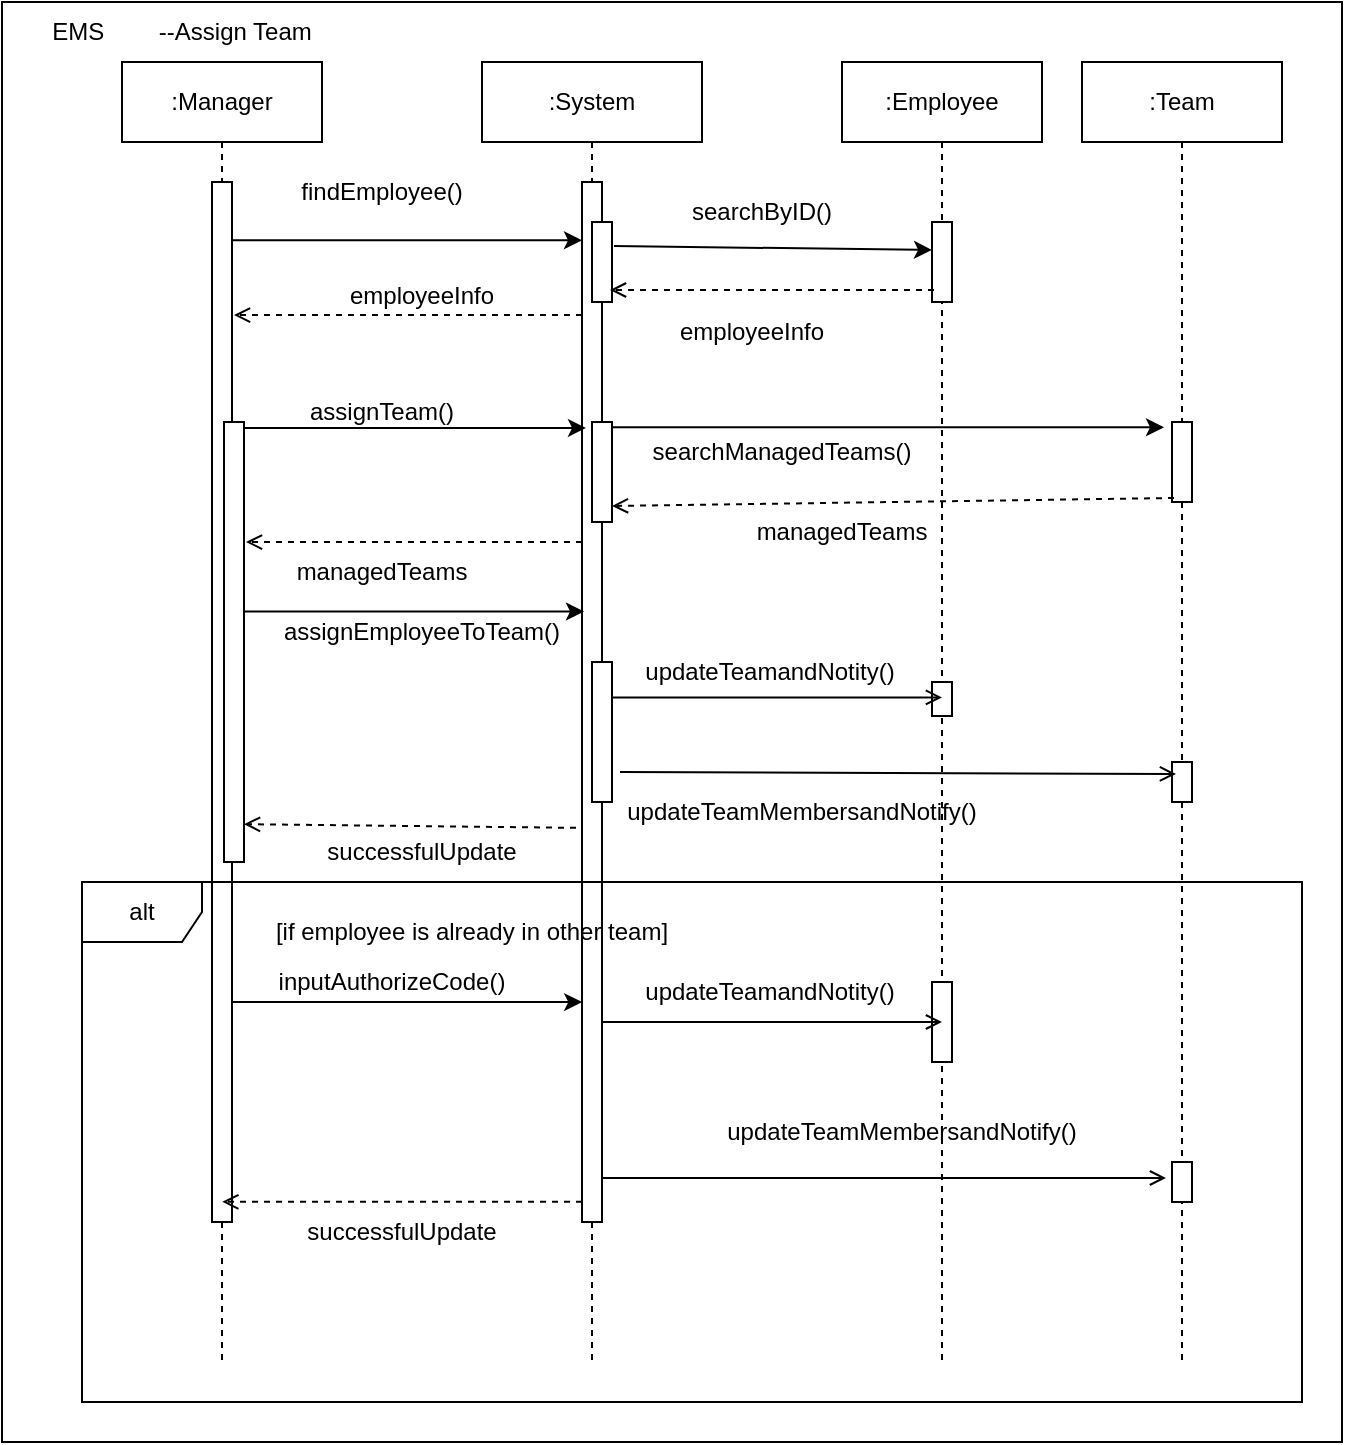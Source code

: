 <mxfile version="20.6.0" type="device"><diagram id="kgpKYQtTHZ0yAKxKKP6v" name="Page-1"><mxGraphModel dx="1422" dy="737" grid="1" gridSize="10" guides="1" tooltips="1" connect="1" arrows="1" fold="1" page="1" pageScale="1" pageWidth="850" pageHeight="1100" math="0" shadow="0"><root><mxCell id="0"/><mxCell id="1" parent="0"/><mxCell id="GNIPV4gWeDWY7IBdn3jq-2" value="" style="rounded=0;whiteSpace=wrap;html=1;" parent="1" vertex="1"><mxGeometry x="20" y="30" width="670" height="720" as="geometry"/></mxCell><mxCell id="GNIPV4gWeDWY7IBdn3jq-5" value=":Manager" style="shape=umlLifeline;perimeter=lifelinePerimeter;whiteSpace=wrap;html=1;container=1;collapsible=0;recursiveResize=0;outlineConnect=0;" parent="1" vertex="1"><mxGeometry x="80" y="60" width="100" height="650" as="geometry"/></mxCell><mxCell id="GNIPV4gWeDWY7IBdn3jq-22" value="" style="html=1;points=[];perimeter=orthogonalPerimeter;" parent="GNIPV4gWeDWY7IBdn3jq-5" vertex="1"><mxGeometry x="45" y="60" width="10" height="520" as="geometry"/></mxCell><mxCell id="GNIPV4gWeDWY7IBdn3jq-39" value="" style="html=1;points=[];perimeter=orthogonalPerimeter;" parent="GNIPV4gWeDWY7IBdn3jq-5" vertex="1"><mxGeometry x="51" y="180" width="10" height="220" as="geometry"/></mxCell><mxCell id="GNIPV4gWeDWY7IBdn3jq-6" value=":Team&lt;span style=&quot;caret-color: rgba(0, 0, 0, 0); color: rgba(0, 0, 0, 0); font-family: monospace; font-size: 0px; text-align: start;&quot;&gt;%3CmxGraphModel%3E%3Croot%3E%3CmxCell%20id%3D%220%22%2F%3E%3CmxCell%20id%3D%221%22%20parent%3D%220%22%2F%3E%3CmxCell%20id%3D%222%22%20value%3D%22%3AEmployee%22%20style%3D%22shape%3DumlLifeline%3Bperimeter%3DlifelinePerimeter%3BwhiteSpace%3Dwrap%3Bhtml%3D1%3Bcontainer%3D1%3Bcollapsible%3D0%3BrecursiveResize%3D0%3BoutlineConnect%3D0%3B%22%20vertex%3D%221%22%20parent%3D%221%22%3E%3CmxGeometry%20x%3D%2270%22%20y%3D%2260%22%20width%3D%22100%22%20height%3D%22300%22%20as%3D%22geometry%22%2F%3E%3C%2FmxCell%3E%3C%2Froot%3E%3C%2FmxGraphModel%3E&lt;/span&gt;" style="shape=umlLifeline;perimeter=lifelinePerimeter;whiteSpace=wrap;html=1;container=1;collapsible=0;recursiveResize=0;outlineConnect=0;" parent="1" vertex="1"><mxGeometry x="560" y="60" width="100" height="650" as="geometry"/></mxCell><mxCell id="GNIPV4gWeDWY7IBdn3jq-43" value="" style="html=1;points=[];perimeter=orthogonalPerimeter;" parent="GNIPV4gWeDWY7IBdn3jq-6" vertex="1"><mxGeometry x="45" y="180" width="10" height="40" as="geometry"/></mxCell><mxCell id="5nsLKQv0I0gIh-Yt6CsO-4" value="" style="html=1;points=[];perimeter=orthogonalPerimeter;" vertex="1" parent="GNIPV4gWeDWY7IBdn3jq-6"><mxGeometry x="45" y="350" width="10" height="20" as="geometry"/></mxCell><mxCell id="GNIPV4gWeDWY7IBdn3jq-8" value="EMS&lt;span style=&quot;white-space: pre;&quot;&gt;&#9;--Assign Team&lt;/span&gt;" style="text;html=1;strokeColor=none;fillColor=none;align=center;verticalAlign=middle;whiteSpace=wrap;rounded=0;" parent="1" vertex="1"><mxGeometry x="20" y="30" width="180" height="30" as="geometry"/></mxCell><mxCell id="GNIPV4gWeDWY7IBdn3jq-9" value=":System&lt;span style=&quot;caret-color: rgba(0, 0, 0, 0); color: rgba(0, 0, 0, 0); font-family: monospace; font-size: 0px; text-align: start;&quot;&gt;%3CmxGraphModel%3E%3Croot%3E%3CmxCell%20id%3D%220%22%2F%3E%3CmxCell%20id%3D%221%22%20parent%3D%220%22%2F%3E%3CmxCell%20id%3D%222%22%20value%3D%22%3AEmployee%22%20style%3D%22shape%3DumlLifeline%3Bperimeter%3DlifelinePerimeter%3BwhiteSpace%3Dwrap%3Bhtml%3D1%3Bcontainer%3D1%3Bcollapsible%3D0%3BrecursiveResize%3D0%3BoutlineConnect%3D0%3B%22%20vertex%3D%221%22%20parent%3D%221%22%3E%3CmxGeometry%20x%3D%2270%22%20y%3D%2260%22%20width%3D%22100%22%20height%3D%22300%22%20as%3D%22geometry%22%2F%3E%3C%2FmxCell%3E%3C%2Froot%3E%3C%2FmxGraphMode&lt;/span&gt;" style="shape=umlLifeline;perimeter=lifelinePerimeter;whiteSpace=wrap;html=1;container=1;collapsible=0;recursiveResize=0;outlineConnect=0;" parent="1" vertex="1"><mxGeometry x="260" y="60" width="110" height="650" as="geometry"/></mxCell><mxCell id="GNIPV4gWeDWY7IBdn3jq-28" value="" style="html=1;points=[];perimeter=orthogonalPerimeter;" parent="GNIPV4gWeDWY7IBdn3jq-9" vertex="1"><mxGeometry x="50" y="60" width="10" height="520" as="geometry"/></mxCell><mxCell id="GNIPV4gWeDWY7IBdn3jq-37" value="" style="html=1;points=[];perimeter=orthogonalPerimeter;" parent="GNIPV4gWeDWY7IBdn3jq-9" vertex="1"><mxGeometry x="55" y="80" width="10" height="40" as="geometry"/></mxCell><mxCell id="GNIPV4gWeDWY7IBdn3jq-40" value="" style="html=1;points=[];perimeter=orthogonalPerimeter;" parent="GNIPV4gWeDWY7IBdn3jq-9" vertex="1"><mxGeometry x="55" y="180" width="10" height="50" as="geometry"/></mxCell><mxCell id="5nsLKQv0I0gIh-Yt6CsO-1" value="" style="html=1;points=[];perimeter=orthogonalPerimeter;" vertex="1" parent="GNIPV4gWeDWY7IBdn3jq-9"><mxGeometry x="55" y="300" width="10" height="70" as="geometry"/></mxCell><mxCell id="GNIPV4gWeDWY7IBdn3jq-21" value=":Employee" style="shape=umlLifeline;perimeter=lifelinePerimeter;whiteSpace=wrap;html=1;container=1;collapsible=0;recursiveResize=0;outlineConnect=0;" parent="1" vertex="1"><mxGeometry x="440" y="60" width="100" height="650" as="geometry"/></mxCell><mxCell id="GNIPV4gWeDWY7IBdn3jq-25" value="" style="html=1;points=[];perimeter=orthogonalPerimeter;" parent="GNIPV4gWeDWY7IBdn3jq-21" vertex="1"><mxGeometry x="45" y="80" width="10" height="40" as="geometry"/></mxCell><mxCell id="GNIPV4gWeDWY7IBdn3jq-56" value="" style="html=1;points=[];perimeter=orthogonalPerimeter;" parent="GNIPV4gWeDWY7IBdn3jq-21" vertex="1"><mxGeometry x="45" y="310" width="10" height="17" as="geometry"/></mxCell><mxCell id="GNIPV4gWeDWY7IBdn3jq-23" style="edgeStyle=none;rounded=0;orthogonalLoop=1;jettySize=auto;html=1;entryX=0;entryY=0.056;entryDx=0;entryDy=0;entryPerimeter=0;" parent="1" source="GNIPV4gWeDWY7IBdn3jq-22" target="GNIPV4gWeDWY7IBdn3jq-28" edge="1"><mxGeometry relative="1" as="geometry"><mxPoint x="270" y="139.95" as="targetPoint"/></mxGeometry></mxCell><mxCell id="GNIPV4gWeDWY7IBdn3jq-24" value="findEmployee()" style="text;html=1;strokeColor=none;fillColor=none;align=center;verticalAlign=middle;whiteSpace=wrap;rounded=0;" parent="1" vertex="1"><mxGeometry x="180" y="110" width="60" height="30" as="geometry"/></mxCell><mxCell id="GNIPV4gWeDWY7IBdn3jq-29" style="edgeStyle=none;rounded=0;orthogonalLoop=1;jettySize=auto;html=1;exitX=1.1;exitY=0.3;exitDx=0;exitDy=0;exitPerimeter=0;entryX=0;entryY=0.35;entryDx=0;entryDy=0;entryPerimeter=0;" parent="1" source="GNIPV4gWeDWY7IBdn3jq-37" target="GNIPV4gWeDWY7IBdn3jq-25" edge="1"><mxGeometry relative="1" as="geometry"><mxPoint x="480" y="150" as="targetPoint"/></mxGeometry></mxCell><mxCell id="GNIPV4gWeDWY7IBdn3jq-27" value="searchByID()" style="text;html=1;strokeColor=none;fillColor=none;align=center;verticalAlign=middle;whiteSpace=wrap;rounded=0;" parent="1" vertex="1"><mxGeometry x="370" y="120" width="60" height="30" as="geometry"/></mxCell><mxCell id="GNIPV4gWeDWY7IBdn3jq-31" style="edgeStyle=none;rounded=0;orthogonalLoop=1;jettySize=auto;html=1;entryX=0.9;entryY=0.85;entryDx=0;entryDy=0;entryPerimeter=0;endArrow=open;endFill=0;dashed=1;exitX=0.1;exitY=0.85;exitDx=0;exitDy=0;exitPerimeter=0;" parent="1" source="GNIPV4gWeDWY7IBdn3jq-25" target="GNIPV4gWeDWY7IBdn3jq-37" edge="1"><mxGeometry relative="1" as="geometry"><mxPoint x="480" y="170" as="sourcePoint"/></mxGeometry></mxCell><mxCell id="GNIPV4gWeDWY7IBdn3jq-34" value="employeeInfo" style="text;html=1;strokeColor=none;fillColor=none;align=center;verticalAlign=middle;whiteSpace=wrap;rounded=0;" parent="1" vertex="1"><mxGeometry x="365" y="180" width="60" height="30" as="geometry"/></mxCell><mxCell id="GNIPV4gWeDWY7IBdn3jq-35" style="edgeStyle=none;rounded=0;orthogonalLoop=1;jettySize=auto;html=1;entryX=1.1;entryY=0.128;entryDx=0;entryDy=0;entryPerimeter=0;endArrow=open;endFill=0;dashed=1;" parent="1" source="GNIPV4gWeDWY7IBdn3jq-28" target="GNIPV4gWeDWY7IBdn3jq-22" edge="1"><mxGeometry relative="1" as="geometry"/></mxCell><mxCell id="GNIPV4gWeDWY7IBdn3jq-36" value="employeeInfo" style="text;html=1;strokeColor=none;fillColor=none;align=center;verticalAlign=middle;whiteSpace=wrap;rounded=0;" parent="1" vertex="1"><mxGeometry x="200" y="162" width="60" height="30" as="geometry"/></mxCell><mxCell id="GNIPV4gWeDWY7IBdn3jq-38" style="edgeStyle=none;rounded=0;orthogonalLoop=1;jettySize=auto;html=1;exitX=0.5;exitY=1;exitDx=0;exitDy=0;" parent="1" source="GNIPV4gWeDWY7IBdn3jq-36" target="GNIPV4gWeDWY7IBdn3jq-36" edge="1"><mxGeometry relative="1" as="geometry"/></mxCell><mxCell id="GNIPV4gWeDWY7IBdn3jq-41" style="edgeStyle=none;rounded=0;orthogonalLoop=1;jettySize=auto;html=1;entryX=0.1;entryY=0.413;entryDx=0;entryDy=0;entryPerimeter=0;" parent="1" source="GNIPV4gWeDWY7IBdn3jq-39" target="GNIPV4gWeDWY7IBdn3jq-28" edge="1"><mxGeometry relative="1" as="geometry"><mxPoint x="300" y="330" as="targetPoint"/></mxGeometry></mxCell><mxCell id="GNIPV4gWeDWY7IBdn3jq-42" value="assignTeam()" style="text;html=1;strokeColor=none;fillColor=none;align=center;verticalAlign=middle;whiteSpace=wrap;rounded=0;" parent="1" vertex="1"><mxGeometry x="180" y="220" width="60" height="30" as="geometry"/></mxCell><mxCell id="GNIPV4gWeDWY7IBdn3jq-44" style="edgeStyle=none;rounded=0;orthogonalLoop=1;jettySize=auto;html=1;entryX=-0.4;entryY=0.066;entryDx=0;entryDy=0;entryPerimeter=0;" parent="1" source="GNIPV4gWeDWY7IBdn3jq-40" target="GNIPV4gWeDWY7IBdn3jq-43" edge="1"><mxGeometry relative="1" as="geometry"><mxPoint x="530" y="270" as="targetPoint"/></mxGeometry></mxCell><mxCell id="GNIPV4gWeDWY7IBdn3jq-45" value="searchManagedTeams()" style="text;html=1;strokeColor=none;fillColor=none;align=center;verticalAlign=middle;whiteSpace=wrap;rounded=0;" parent="1" vertex="1"><mxGeometry x="380" y="240" width="60" height="30" as="geometry"/></mxCell><mxCell id="GNIPV4gWeDWY7IBdn3jq-46" style="edgeStyle=none;rounded=0;orthogonalLoop=1;jettySize=auto;html=1;entryX=1;entryY=0.84;entryDx=0;entryDy=0;entryPerimeter=0;endArrow=open;endFill=0;dashed=1;exitX=0.1;exitY=0.95;exitDx=0;exitDy=0;exitPerimeter=0;" parent="1" source="GNIPV4gWeDWY7IBdn3jq-43" target="GNIPV4gWeDWY7IBdn3jq-40" edge="1"><mxGeometry relative="1" as="geometry"/></mxCell><mxCell id="GNIPV4gWeDWY7IBdn3jq-47" value="managedTeams" style="text;html=1;strokeColor=none;fillColor=none;align=center;verticalAlign=middle;whiteSpace=wrap;rounded=0;" parent="1" vertex="1"><mxGeometry x="410" y="280" width="60" height="30" as="geometry"/></mxCell><mxCell id="GNIPV4gWeDWY7IBdn3jq-49" style="edgeStyle=none;rounded=0;orthogonalLoop=1;jettySize=auto;html=1;entryX=1.1;entryY=0.273;entryDx=0;entryDy=0;entryPerimeter=0;endArrow=open;endFill=0;dashed=1;" parent="1" target="GNIPV4gWeDWY7IBdn3jq-39" edge="1"><mxGeometry relative="1" as="geometry"><mxPoint x="150" y="300" as="targetPoint"/><mxPoint x="310" y="300" as="sourcePoint"/></mxGeometry></mxCell><mxCell id="GNIPV4gWeDWY7IBdn3jq-50" value="managedTeams" style="text;html=1;strokeColor=none;fillColor=none;align=center;verticalAlign=middle;whiteSpace=wrap;rounded=0;" parent="1" vertex="1"><mxGeometry x="180" y="300" width="60" height="30" as="geometry"/></mxCell><mxCell id="GNIPV4gWeDWY7IBdn3jq-52" value="assignEmployeeToTeam()" style="text;html=1;strokeColor=none;fillColor=none;align=center;verticalAlign=middle;whiteSpace=wrap;rounded=0;" parent="1" vertex="1"><mxGeometry x="200" y="330" width="60" height="30" as="geometry"/></mxCell><mxCell id="GNIPV4gWeDWY7IBdn3jq-54" style="edgeStyle=none;rounded=0;orthogonalLoop=1;jettySize=auto;html=1;exitX=0;exitY=0.5;exitDx=0;exitDy=0;" parent="1" source="GNIPV4gWeDWY7IBdn3jq-52" target="GNIPV4gWeDWY7IBdn3jq-52" edge="1"><mxGeometry relative="1" as="geometry"/></mxCell><mxCell id="GNIPV4gWeDWY7IBdn3jq-57" style="edgeStyle=none;rounded=0;orthogonalLoop=1;jettySize=auto;html=1;entryX=0.5;entryY=0.455;entryDx=0;entryDy=0;entryPerimeter=0;endArrow=open;endFill=0;" parent="1" source="5nsLKQv0I0gIh-Yt6CsO-1" target="GNIPV4gWeDWY7IBdn3jq-56" edge="1"><mxGeometry relative="1" as="geometry"/></mxCell><mxCell id="GNIPV4gWeDWY7IBdn3jq-58" value="updateTeamandNotity()" style="text;html=1;strokeColor=none;fillColor=none;align=center;verticalAlign=middle;whiteSpace=wrap;rounded=0;" parent="1" vertex="1"><mxGeometry x="374" y="350" width="60" height="30" as="geometry"/></mxCell><mxCell id="GNIPV4gWeDWY7IBdn3jq-60" style="edgeStyle=none;rounded=0;orthogonalLoop=1;jettySize=auto;html=1;endArrow=open;endFill=0;exitX=1.4;exitY=0.786;exitDx=0;exitDy=0;exitPerimeter=0;entryX=0.2;entryY=0.3;entryDx=0;entryDy=0;entryPerimeter=0;" parent="1" target="5nsLKQv0I0gIh-Yt6CsO-4" edge="1" source="5nsLKQv0I0gIh-Yt6CsO-1"><mxGeometry relative="1" as="geometry"><mxPoint x="340" y="427" as="sourcePoint"/><mxPoint x="600" y="415" as="targetPoint"/></mxGeometry></mxCell><mxCell id="GNIPV4gWeDWY7IBdn3jq-65" value="alt" style="shape=umlFrame;whiteSpace=wrap;html=1;" parent="1" vertex="1"><mxGeometry x="60" y="470" width="610" height="260" as="geometry"/></mxCell><mxCell id="GNIPV4gWeDWY7IBdn3jq-62" style="edgeStyle=none;rounded=0;orthogonalLoop=1;jettySize=auto;html=1;entryX=1;entryY=0.914;entryDx=0;entryDy=0;entryPerimeter=0;endArrow=open;endFill=0;dashed=1;exitX=-0.3;exitY=0.621;exitDx=0;exitDy=0;exitPerimeter=0;" parent="1" source="GNIPV4gWeDWY7IBdn3jq-28" target="GNIPV4gWeDWY7IBdn3jq-39" edge="1"><mxGeometry relative="1" as="geometry"><mxPoint x="270" y="430" as="sourcePoint"/></mxGeometry></mxCell><mxCell id="GNIPV4gWeDWY7IBdn3jq-63" value="successfulUpdate" style="text;html=1;strokeColor=none;fillColor=none;align=center;verticalAlign=middle;whiteSpace=wrap;rounded=0;" parent="1" vertex="1"><mxGeometry x="200" y="440" width="60" height="30" as="geometry"/></mxCell><mxCell id="GNIPV4gWeDWY7IBdn3jq-66" value="[if employee is already in other team]" style="text;html=1;strokeColor=none;fillColor=none;align=center;verticalAlign=middle;whiteSpace=wrap;rounded=0;" parent="1" vertex="1"><mxGeometry x="120" y="480" width="270" height="30" as="geometry"/></mxCell><mxCell id="GNIPV4gWeDWY7IBdn3jq-67" style="edgeStyle=none;rounded=0;orthogonalLoop=1;jettySize=auto;html=1;entryX=-0.3;entryY=0.059;entryDx=0;entryDy=0;entryPerimeter=0;" parent="1" source="GNIPV4gWeDWY7IBdn3jq-39" target="GNIPV4gWeDWY7IBdn3jq-40" edge="1"><mxGeometry relative="1" as="geometry"/></mxCell><mxCell id="GNIPV4gWeDWY7IBdn3jq-68" style="edgeStyle=none;rounded=0;orthogonalLoop=1;jettySize=auto;html=1;entryX=0.41;entryY=0.231;entryDx=0;entryDy=0;entryPerimeter=0;" parent="1" source="GNIPV4gWeDWY7IBdn3jq-22" target="GNIPV4gWeDWY7IBdn3jq-65" edge="1"><mxGeometry relative="1" as="geometry"/></mxCell><mxCell id="GNIPV4gWeDWY7IBdn3jq-69" value="inputAuthorizeCode()" style="text;html=1;strokeColor=none;fillColor=none;align=center;verticalAlign=middle;whiteSpace=wrap;rounded=0;" parent="1" vertex="1"><mxGeometry x="185" y="505" width="60" height="30" as="geometry"/></mxCell><mxCell id="GNIPV4gWeDWY7IBdn3jq-70" value="" style="html=1;points=[];perimeter=orthogonalPerimeter;" parent="1" vertex="1"><mxGeometry x="485" y="520" width="10" height="40" as="geometry"/></mxCell><mxCell id="GNIPV4gWeDWY7IBdn3jq-71" value="updateTeamandNotity()" style="text;html=1;strokeColor=none;fillColor=none;align=center;verticalAlign=middle;whiteSpace=wrap;rounded=0;" parent="1" vertex="1"><mxGeometry x="374" y="510" width="60" height="30" as="geometry"/></mxCell><mxCell id="GNIPV4gWeDWY7IBdn3jq-72" style="edgeStyle=none;rounded=0;orthogonalLoop=1;jettySize=auto;html=1;entryX=0.5;entryY=0.5;entryDx=0;entryDy=0;entryPerimeter=0;endArrow=open;endFill=0;" parent="1" source="GNIPV4gWeDWY7IBdn3jq-28" target="GNIPV4gWeDWY7IBdn3jq-70" edge="1"><mxGeometry relative="1" as="geometry"/></mxCell><mxCell id="GNIPV4gWeDWY7IBdn3jq-74" value="updateTeamMembersandNotify()" style="text;html=1;strokeColor=none;fillColor=none;align=center;verticalAlign=middle;whiteSpace=wrap;rounded=0;" parent="1" vertex="1"><mxGeometry x="440" y="580" width="60" height="30" as="geometry"/></mxCell><mxCell id="GNIPV4gWeDWY7IBdn3jq-75" style="edgeStyle=none;rounded=0;orthogonalLoop=1;jettySize=auto;html=1;entryX=-0.3;entryY=0.4;entryDx=0;entryDy=0;entryPerimeter=0;endArrow=open;endFill=0;" parent="1" source="GNIPV4gWeDWY7IBdn3jq-28" target="5nsLKQv0I0gIh-Yt6CsO-5" edge="1"><mxGeometry relative="1" as="geometry"/></mxCell><mxCell id="GNIPV4gWeDWY7IBdn3jq-76" style="edgeStyle=none;rounded=0;orthogonalLoop=1;jettySize=auto;html=1;entryX=0.115;entryY=0.615;entryDx=0;entryDy=0;entryPerimeter=0;endArrow=open;endFill=0;dashed=1;" parent="1" source="GNIPV4gWeDWY7IBdn3jq-28" target="GNIPV4gWeDWY7IBdn3jq-65" edge="1"><mxGeometry relative="1" as="geometry"/></mxCell><mxCell id="GNIPV4gWeDWY7IBdn3jq-77" value="successfulUpdate" style="text;html=1;strokeColor=none;fillColor=none;align=center;verticalAlign=middle;whiteSpace=wrap;rounded=0;" parent="1" vertex="1"><mxGeometry x="190" y="630" width="60" height="30" as="geometry"/></mxCell><mxCell id="GNIPV4gWeDWY7IBdn3jq-61" value="updateTeamMembersandNotify()" style="text;html=1;strokeColor=none;fillColor=none;align=center;verticalAlign=middle;whiteSpace=wrap;rounded=0;" parent="1" vertex="1"><mxGeometry x="390" y="420" width="60" height="30" as="geometry"/></mxCell><mxCell id="5nsLKQv0I0gIh-Yt6CsO-5" value="" style="html=1;points=[];perimeter=orthogonalPerimeter;" vertex="1" parent="1"><mxGeometry x="605" y="610" width="10" height="20" as="geometry"/></mxCell></root></mxGraphModel></diagram></mxfile>